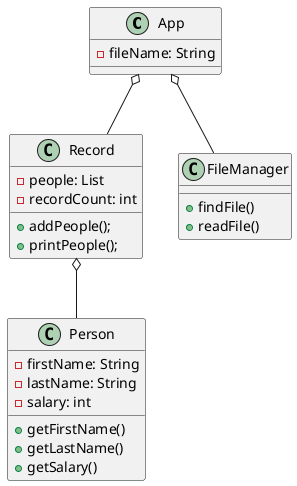 @startuml
class App{
-fileName: String
}
class Record{
-people: List
-recordCount: int
+addPeople();
+printPeople();
}

class Person{
- firstName: String
- lastName: String
-salary: int
+ getFirstName()
+ getLastName()
+ getSalary()
}

class FileManager{
+ findFile()
+readFile()
}

App o-- FileManager
App o-- Record
Record o--Person
@enduml